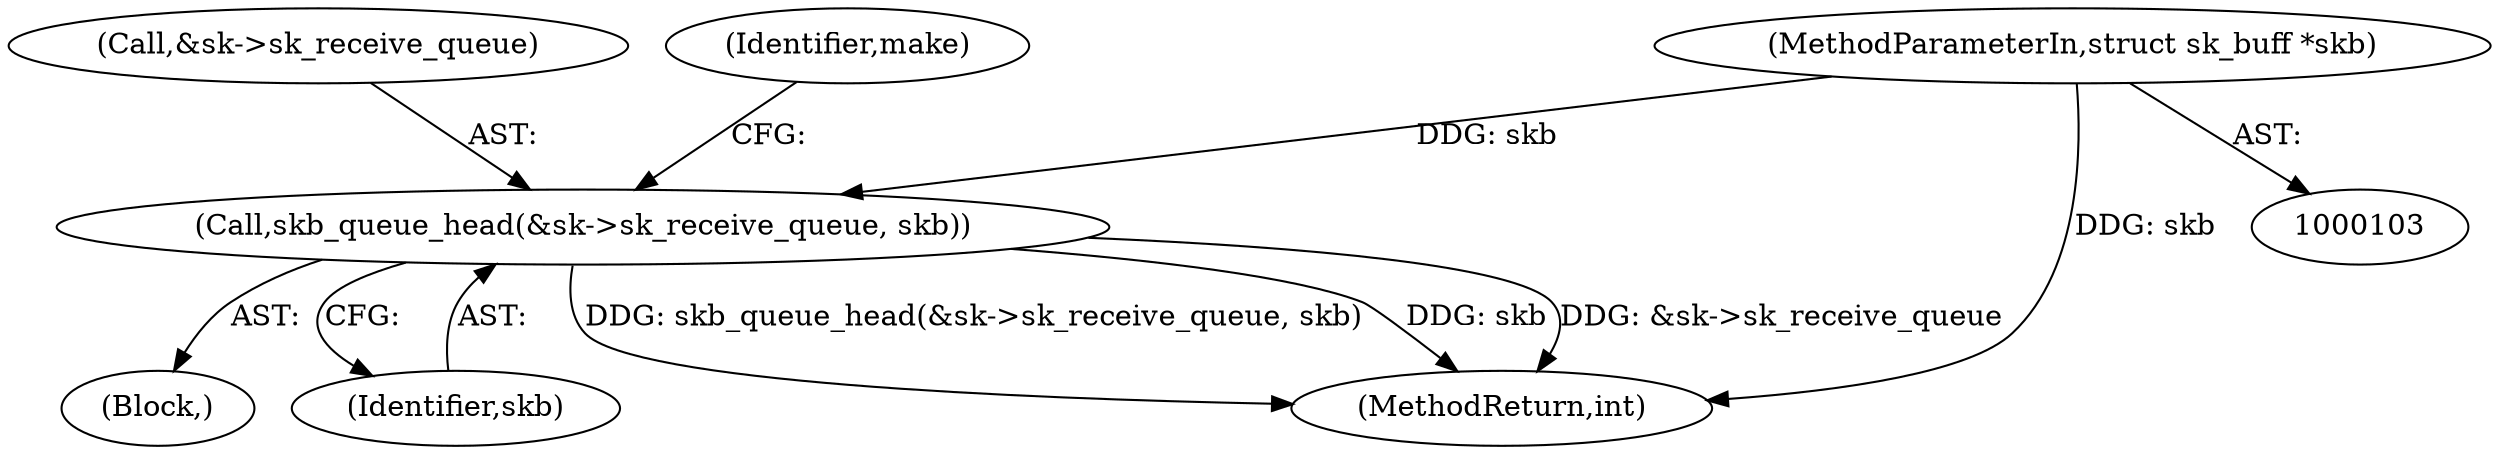 digraph "0_linux_e0bccd315db0c2f919e7fcf9cb60db21d9986f52@pointer" {
"1000361" [label="(Call,skb_queue_head(&sk->sk_receive_queue, skb))"];
"1000104" [label="(MethodParameterIn,struct sk_buff *skb)"];
"1000361" [label="(Call,skb_queue_head(&sk->sk_receive_queue, skb))"];
"1000108" [label="(Block,)"];
"1000366" [label="(Identifier,skb)"];
"1000104" [label="(MethodParameterIn,struct sk_buff *skb)"];
"1000362" [label="(Call,&sk->sk_receive_queue)"];
"1000368" [label="(Identifier,make)"];
"1000381" [label="(MethodReturn,int)"];
"1000361" -> "1000108"  [label="AST: "];
"1000361" -> "1000366"  [label="CFG: "];
"1000362" -> "1000361"  [label="AST: "];
"1000366" -> "1000361"  [label="AST: "];
"1000368" -> "1000361"  [label="CFG: "];
"1000361" -> "1000381"  [label="DDG: skb_queue_head(&sk->sk_receive_queue, skb)"];
"1000361" -> "1000381"  [label="DDG: skb"];
"1000361" -> "1000381"  [label="DDG: &sk->sk_receive_queue"];
"1000104" -> "1000361"  [label="DDG: skb"];
"1000104" -> "1000103"  [label="AST: "];
"1000104" -> "1000381"  [label="DDG: skb"];
}
